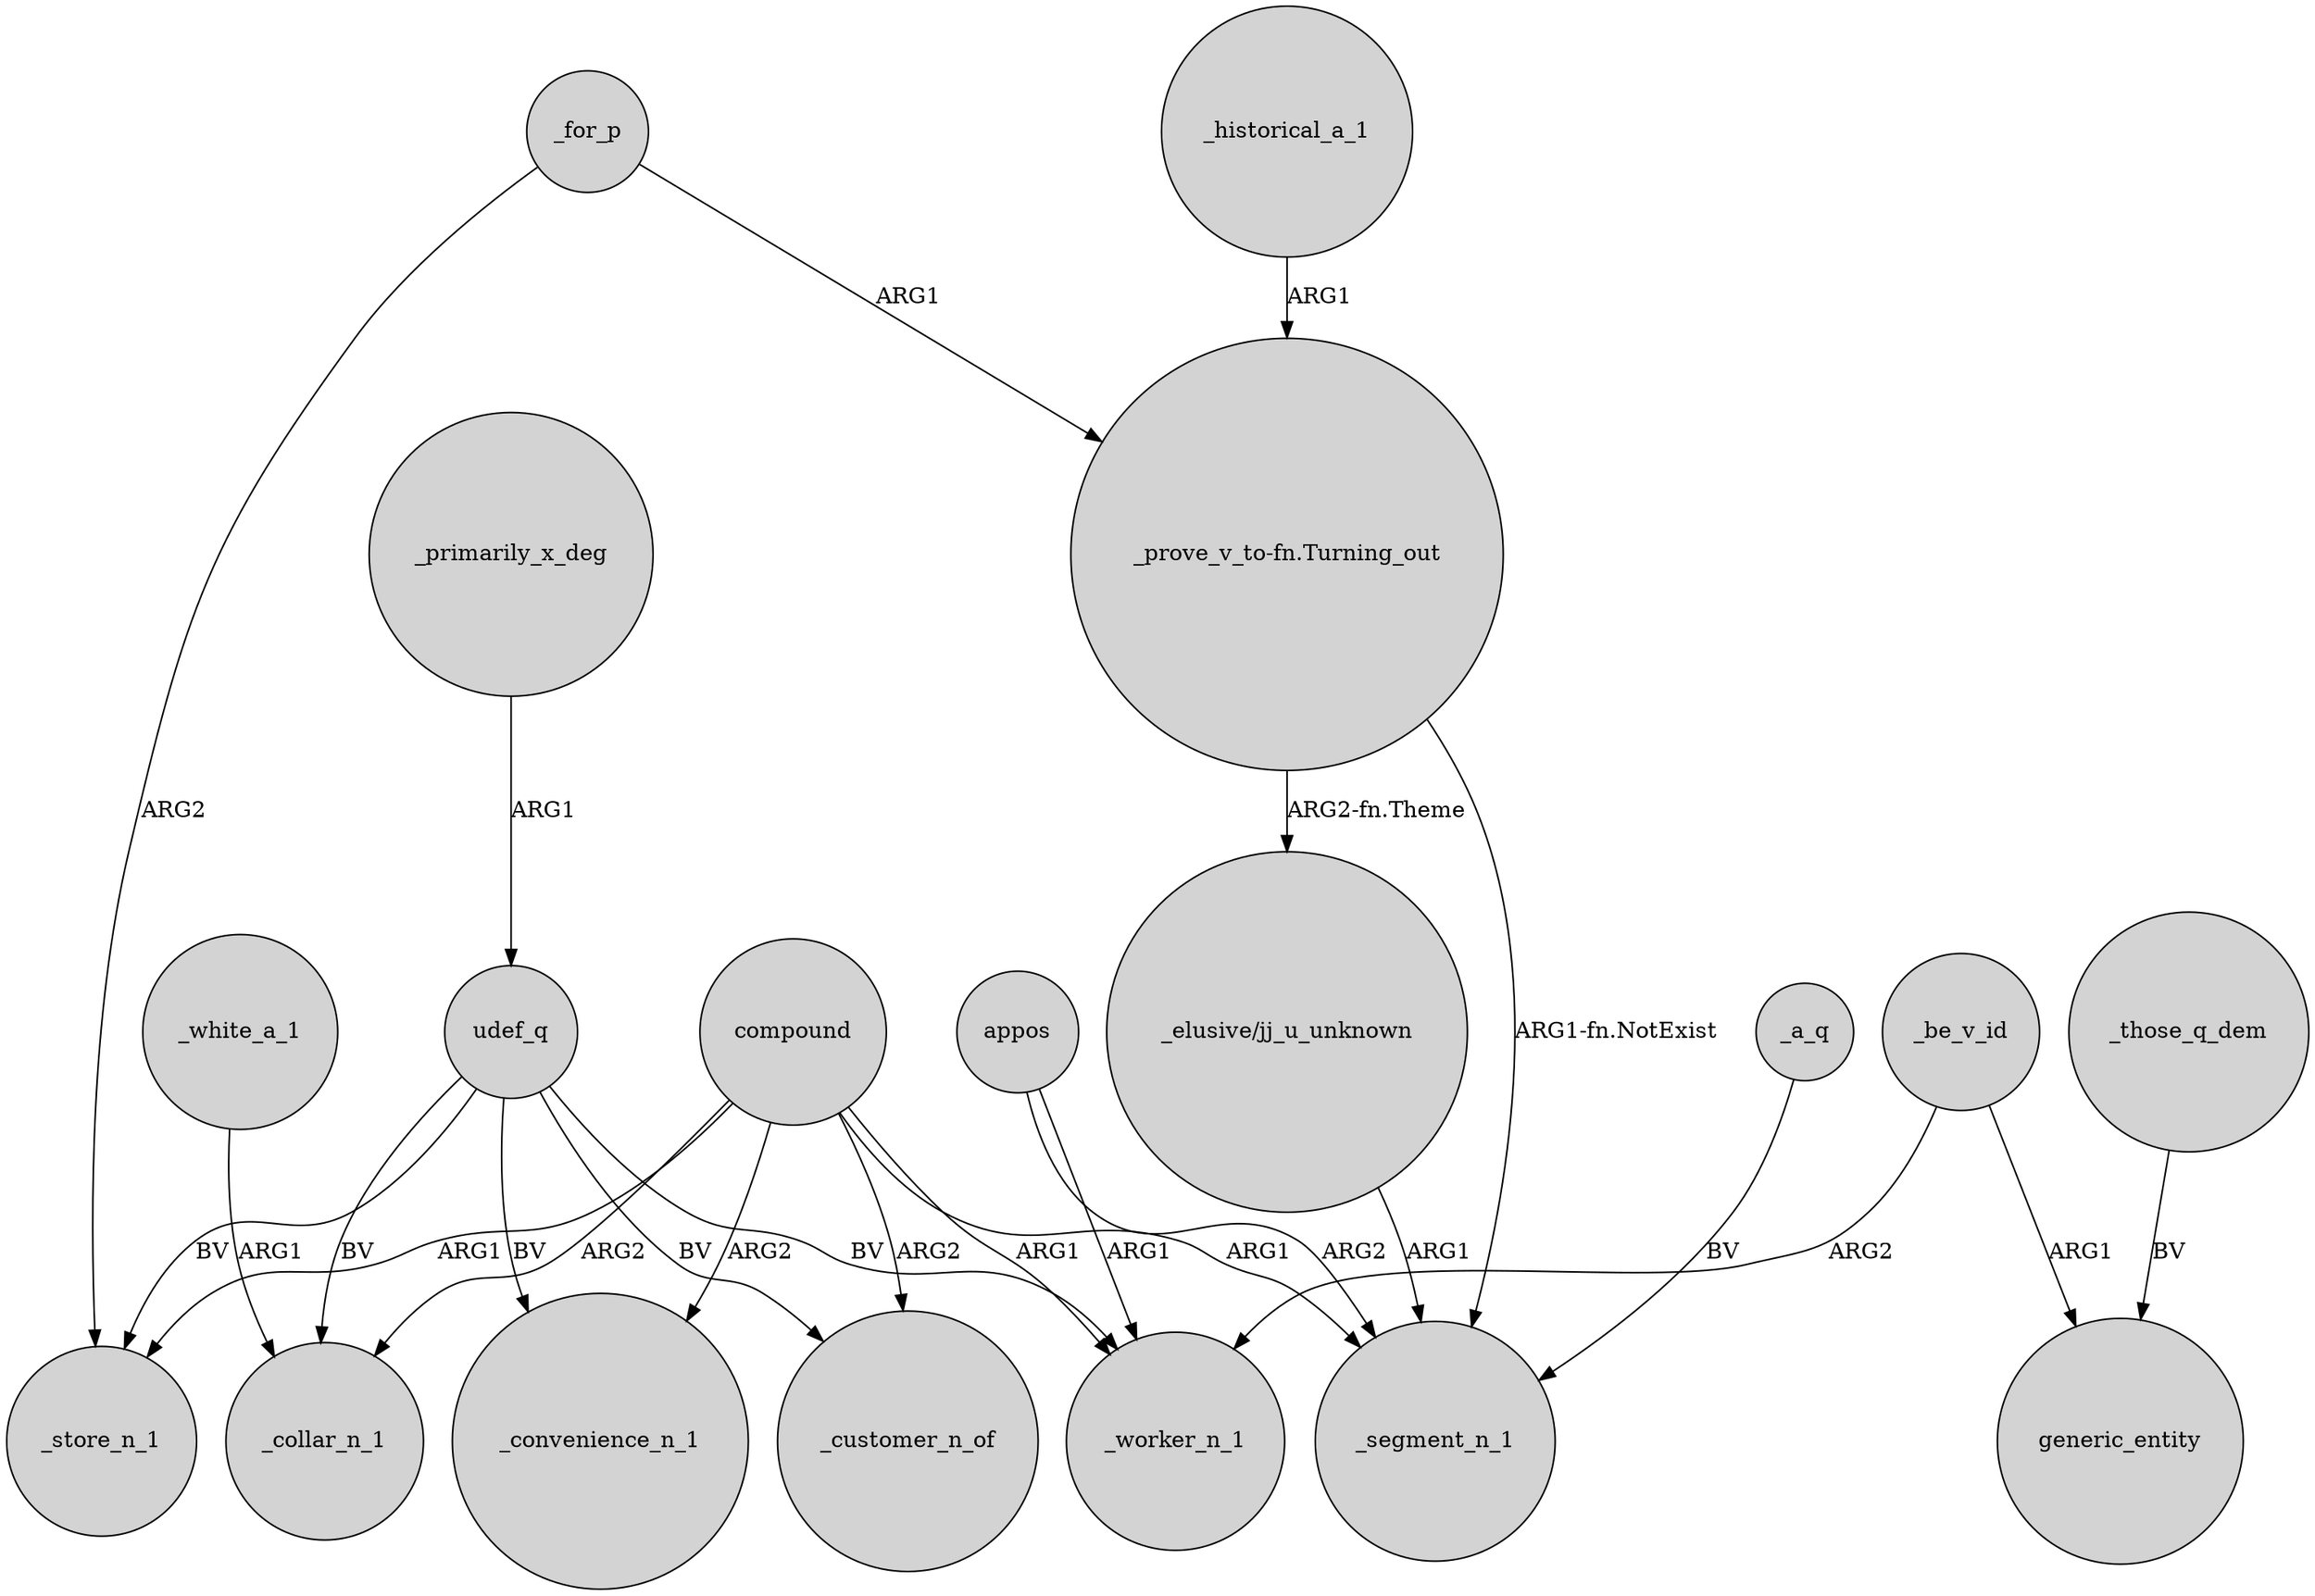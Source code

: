 digraph {
	node [shape=circle style=filled]
	"_prove_v_to-fn.Turning_out" -> _segment_n_1 [label="ARG1-fn.NotExist"]
	_be_v_id -> _worker_n_1 [label=ARG2]
	udef_q -> _store_n_1 [label=BV]
	compound -> _store_n_1 [label=ARG1]
	compound -> _segment_n_1 [label=ARG1]
	udef_q -> _convenience_n_1 [label=BV]
	udef_q -> _worker_n_1 [label=BV]
	"_elusive/jj_u_unknown" -> _segment_n_1 [label=ARG1]
	_be_v_id -> generic_entity [label=ARG1]
	compound -> _collar_n_1 [label=ARG2]
	_a_q -> _segment_n_1 [label=BV]
	_for_p -> "_prove_v_to-fn.Turning_out" [label=ARG1]
	appos -> _segment_n_1 [label=ARG2]
	_for_p -> _store_n_1 [label=ARG2]
	_white_a_1 -> _collar_n_1 [label=ARG1]
	udef_q -> _customer_n_of [label=BV]
	appos -> _worker_n_1 [label=ARG1]
	_historical_a_1 -> "_prove_v_to-fn.Turning_out" [label=ARG1]
	udef_q -> _collar_n_1 [label=BV]
	compound -> _worker_n_1 [label=ARG1]
	_primarily_x_deg -> udef_q [label=ARG1]
	"_prove_v_to-fn.Turning_out" -> "_elusive/jj_u_unknown" [label="ARG2-fn.Theme"]
	_those_q_dem -> generic_entity [label=BV]
	compound -> _customer_n_of [label=ARG2]
	compound -> _convenience_n_1 [label=ARG2]
}
